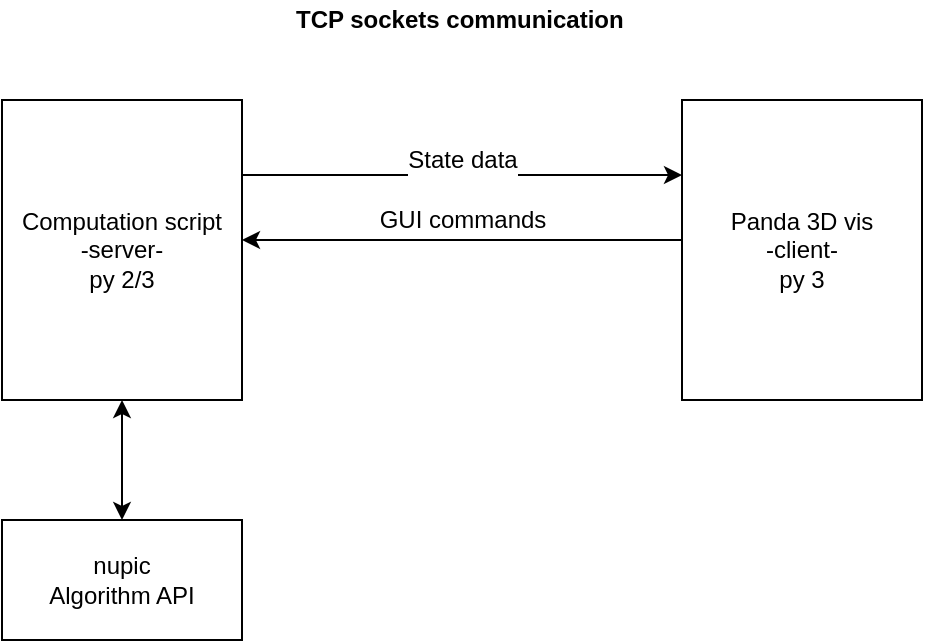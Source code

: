 <mxfile version="10.6.3" type="github"><diagram id="I99lRIglnce0XaXW6OvS" name="Page-1"><mxGraphModel dx="840" dy="459" grid="1" gridSize="10" guides="1" tooltips="1" connect="1" arrows="1" fold="1" page="1" pageScale="1" pageWidth="827" pageHeight="1169" math="0" shadow="0"><root><mxCell id="0"/><mxCell id="1" parent="0"/><mxCell id="4pj-sIVt2ohUJEPKDiRL-9" style="edgeStyle=orthogonalEdgeStyle;rounded=0;orthogonalLoop=1;jettySize=auto;html=1;exitX=1;exitY=0.25;exitDx=0;exitDy=0;entryX=0;entryY=0.25;entryDx=0;entryDy=0;" edge="1" parent="1" source="4pj-sIVt2ohUJEPKDiRL-1" target="4pj-sIVt2ohUJEPKDiRL-2"><mxGeometry relative="1" as="geometry"/></mxCell><mxCell id="4pj-sIVt2ohUJEPKDiRL-10" value="State data" style="text;html=1;resizable=0;points=[];align=center;verticalAlign=middle;labelBackgroundColor=#ffffff;" vertex="1" connectable="0" parent="4pj-sIVt2ohUJEPKDiRL-9"><mxGeometry x="0.118" y="2" relative="1" as="geometry"><mxPoint x="-13" y="-6" as="offset"/></mxGeometry></mxCell><mxCell id="4pj-sIVt2ohUJEPKDiRL-12" style="edgeStyle=orthogonalEdgeStyle;rounded=0;orthogonalLoop=1;jettySize=auto;html=1;exitX=0.5;exitY=1;exitDx=0;exitDy=0;startArrow=classic;startFill=1;" edge="1" parent="1" source="4pj-sIVt2ohUJEPKDiRL-1" target="4pj-sIVt2ohUJEPKDiRL-11"><mxGeometry relative="1" as="geometry"/></mxCell><mxCell id="4pj-sIVt2ohUJEPKDiRL-1" value="Computation script&lt;br&gt;&lt;div&gt;-server-&lt;/div&gt;&lt;div&gt;py 2/3&lt;br&gt;&lt;/div&gt;" style="rounded=0;whiteSpace=wrap;html=1;" vertex="1" parent="1"><mxGeometry x="25" y="80" width="120" height="150" as="geometry"/></mxCell><mxCell id="4pj-sIVt2ohUJEPKDiRL-6" style="edgeStyle=orthogonalEdgeStyle;rounded=0;orthogonalLoop=1;jettySize=auto;html=1;exitX=0;exitY=0.5;exitDx=0;exitDy=0;" edge="1" parent="1" source="4pj-sIVt2ohUJEPKDiRL-2" target="4pj-sIVt2ohUJEPKDiRL-1"><mxGeometry relative="1" as="geometry"><Array as="points"><mxPoint x="365" y="150"/></Array></mxGeometry></mxCell><mxCell id="4pj-sIVt2ohUJEPKDiRL-7" value="GUI commands" style="text;html=1;resizable=0;points=[];align=center;verticalAlign=middle;labelBackgroundColor=#ffffff;" vertex="1" connectable="0" parent="4pj-sIVt2ohUJEPKDiRL-6"><mxGeometry x="0.154" relative="1" as="geometry"><mxPoint x="15" y="-10" as="offset"/></mxGeometry></mxCell><mxCell id="4pj-sIVt2ohUJEPKDiRL-2" value="&lt;div&gt;Panda 3D vis &lt;br&gt;-client-&lt;/div&gt;&lt;div&gt;py 3&lt;br&gt;&lt;/div&gt;" style="rounded=0;whiteSpace=wrap;html=1;" vertex="1" parent="1"><mxGeometry x="365" y="80" width="120" height="150" as="geometry"/></mxCell><mxCell id="4pj-sIVt2ohUJEPKDiRL-4" value="TCP sockets communication" style="text;html=1;resizable=0;points=[];autosize=1;align=left;verticalAlign=top;spacingTop=-4;fontStyle=1" vertex="1" parent="1"><mxGeometry x="170" y="30" width="170" height="20" as="geometry"/></mxCell><mxCell id="4pj-sIVt2ohUJEPKDiRL-11" value="nupic&lt;br&gt;Algorithm API" style="rounded=0;whiteSpace=wrap;html=1;" vertex="1" parent="1"><mxGeometry x="25" y="290" width="120" height="60" as="geometry"/></mxCell></root></mxGraphModel></diagram></mxfile>